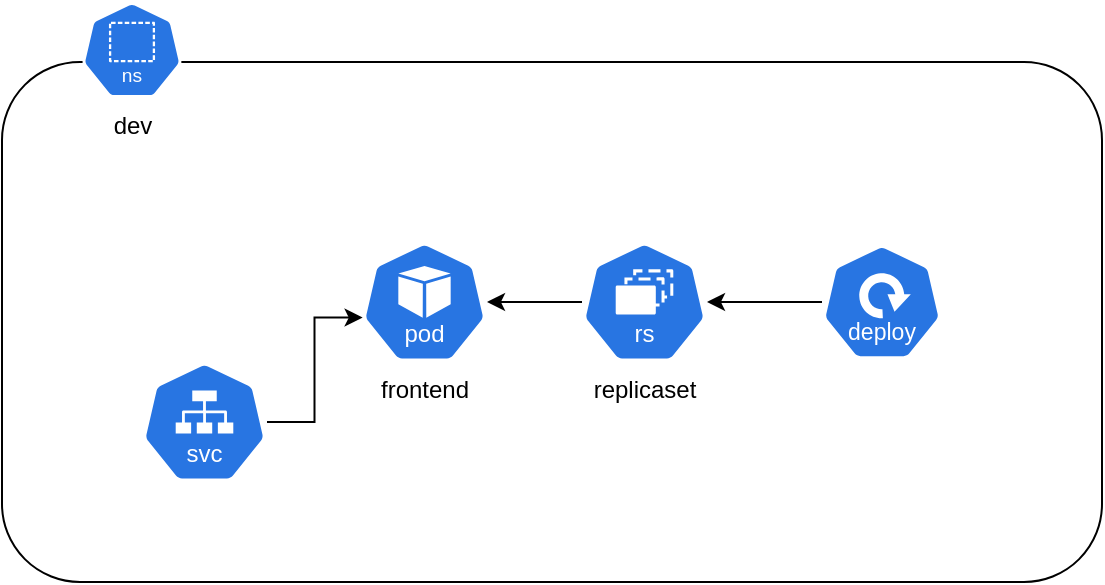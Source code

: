 <mxfile version="24.6.4" type="device">
  <diagram name="Page-1" id="x0UuMjHZpbv1ae1jr0Z2">
    <mxGraphModel dx="940" dy="528" grid="1" gridSize="10" guides="1" tooltips="1" connect="1" arrows="1" fold="1" page="1" pageScale="1" pageWidth="850" pageHeight="1100" math="0" shadow="0">
      <root>
        <mxCell id="0" />
        <mxCell id="1" parent="0" />
        <mxCell id="P1GBAQ00ry-1HNxb8Cr2-1" value="" style="rounded=1;whiteSpace=wrap;html=1;" vertex="1" parent="1">
          <mxGeometry x="110" y="110" width="550" height="260" as="geometry" />
        </mxCell>
        <mxCell id="P1GBAQ00ry-1HNxb8Cr2-4" value="dev" style="aspect=fixed;sketch=0;html=1;dashed=0;whitespace=wrap;verticalLabelPosition=bottom;verticalAlign=top;fillColor=#2875E2;strokeColor=#ffffff;points=[[0.005,0.63,0],[0.1,0.2,0],[0.9,0.2,0],[0.5,0,0],[0.995,0.63,0],[0.72,0.99,0],[0.5,1,0],[0.28,0.99,0]];shape=mxgraph.kubernetes.icon2;kubernetesLabel=1;prIcon=ns" vertex="1" parent="1">
          <mxGeometry x="150" y="80" width="50" height="48" as="geometry" />
        </mxCell>
        <mxCell id="P1GBAQ00ry-1HNxb8Cr2-5" value="frontend" style="aspect=fixed;sketch=0;html=1;dashed=0;whitespace=wrap;verticalLabelPosition=bottom;verticalAlign=top;fillColor=#2875E2;strokeColor=#ffffff;points=[[0.005,0.63,0],[0.1,0.2,0],[0.9,0.2,0],[0.5,0,0],[0.995,0.63,0],[0.72,0.99,0],[0.5,1,0],[0.28,0.99,0]];shape=mxgraph.kubernetes.icon2;kubernetesLabel=1;prIcon=pod" vertex="1" parent="1">
          <mxGeometry x="290" y="200" width="62.5" height="60" as="geometry" />
        </mxCell>
        <mxCell id="P1GBAQ00ry-1HNxb8Cr2-6" value="" style="aspect=fixed;sketch=0;html=1;dashed=0;whitespace=wrap;verticalLabelPosition=bottom;verticalAlign=top;fillColor=#2875E2;strokeColor=#ffffff;points=[[0.005,0.63,0],[0.1,0.2,0],[0.9,0.2,0],[0.5,0,0],[0.995,0.63,0],[0.72,0.99,0],[0.5,1,0],[0.28,0.99,0]];shape=mxgraph.kubernetes.icon2;kubernetesLabel=1;prIcon=svc" vertex="1" parent="1">
          <mxGeometry x="180" y="260" width="62.5" height="60" as="geometry" />
        </mxCell>
        <mxCell id="P1GBAQ00ry-1HNxb8Cr2-7" style="edgeStyle=orthogonalEdgeStyle;rounded=0;orthogonalLoop=1;jettySize=auto;html=1;entryX=0.005;entryY=0.63;entryDx=0;entryDy=0;entryPerimeter=0;" edge="1" parent="1" source="P1GBAQ00ry-1HNxb8Cr2-6" target="P1GBAQ00ry-1HNxb8Cr2-5">
          <mxGeometry relative="1" as="geometry" />
        </mxCell>
        <mxCell id="P1GBAQ00ry-1HNxb8Cr2-10" style="edgeStyle=orthogonalEdgeStyle;rounded=0;orthogonalLoop=1;jettySize=auto;html=1;" edge="1" parent="1" source="P1GBAQ00ry-1HNxb8Cr2-9" target="P1GBAQ00ry-1HNxb8Cr2-5">
          <mxGeometry relative="1" as="geometry" />
        </mxCell>
        <mxCell id="P1GBAQ00ry-1HNxb8Cr2-9" value="replicaset" style="aspect=fixed;sketch=0;html=1;dashed=0;whitespace=wrap;verticalLabelPosition=bottom;verticalAlign=top;fillColor=#2875E2;strokeColor=#ffffff;points=[[0.005,0.63,0],[0.1,0.2,0],[0.9,0.2,0],[0.5,0,0],[0.995,0.63,0],[0.72,0.99,0],[0.5,1,0],[0.28,0.99,0]];shape=mxgraph.kubernetes.icon2;kubernetesLabel=1;prIcon=rs" vertex="1" parent="1">
          <mxGeometry x="400" y="200" width="62.5" height="60" as="geometry" />
        </mxCell>
        <mxCell id="P1GBAQ00ry-1HNxb8Cr2-12" style="edgeStyle=orthogonalEdgeStyle;rounded=0;orthogonalLoop=1;jettySize=auto;html=1;" edge="1" parent="1" source="P1GBAQ00ry-1HNxb8Cr2-11" target="P1GBAQ00ry-1HNxb8Cr2-9">
          <mxGeometry relative="1" as="geometry" />
        </mxCell>
        <mxCell id="P1GBAQ00ry-1HNxb8Cr2-11" value="" style="aspect=fixed;sketch=0;html=1;dashed=0;whitespace=wrap;verticalLabelPosition=bottom;verticalAlign=top;fillColor=#2875E2;strokeColor=#ffffff;points=[[0.005,0.63,0],[0.1,0.2,0],[0.9,0.2,0],[0.5,0,0],[0.995,0.63,0],[0.72,0.99,0],[0.5,1,0],[0.28,0.99,0]];shape=mxgraph.kubernetes.icon2;kubernetesLabel=1;prIcon=deploy" vertex="1" parent="1">
          <mxGeometry x="520" y="201.2" width="60" height="57.6" as="geometry" />
        </mxCell>
      </root>
    </mxGraphModel>
  </diagram>
</mxfile>
